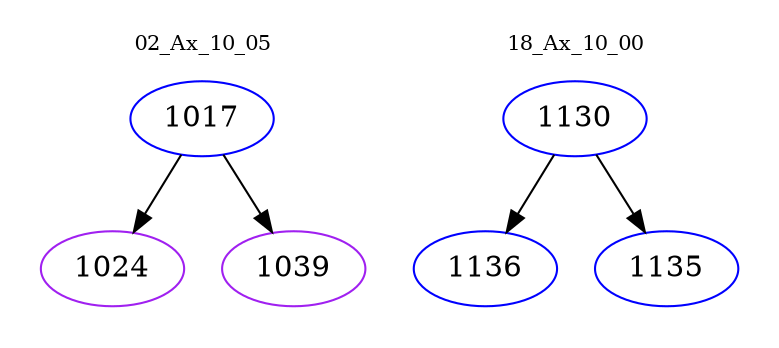 digraph{
subgraph cluster_0 {
color = white
label = "02_Ax_10_05";
fontsize=10;
T0_1017 [label="1017", color="blue"]
T0_1017 -> T0_1024 [color="black"]
T0_1024 [label="1024", color="purple"]
T0_1017 -> T0_1039 [color="black"]
T0_1039 [label="1039", color="purple"]
}
subgraph cluster_1 {
color = white
label = "18_Ax_10_00";
fontsize=10;
T1_1130 [label="1130", color="blue"]
T1_1130 -> T1_1136 [color="black"]
T1_1136 [label="1136", color="blue"]
T1_1130 -> T1_1135 [color="black"]
T1_1135 [label="1135", color="blue"]
}
}
